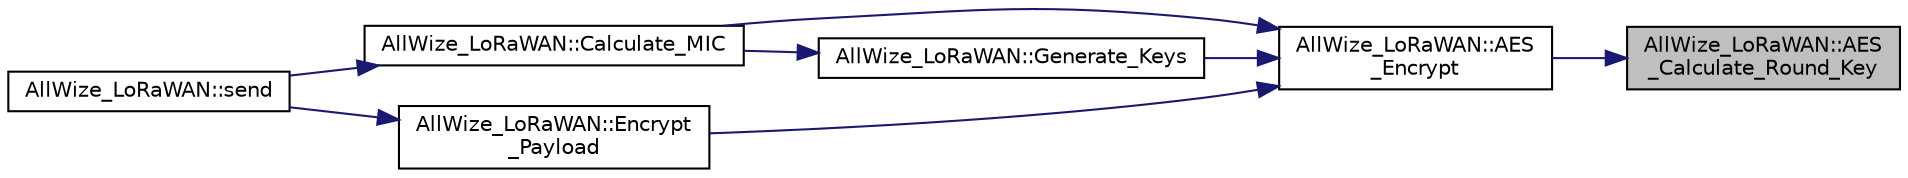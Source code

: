 digraph "AllWize_LoRaWAN::AES_Calculate_Round_Key"
{
 // LATEX_PDF_SIZE
  edge [fontname="Helvetica",fontsize="10",labelfontname="Helvetica",labelfontsize="10"];
  node [fontname="Helvetica",fontsize="10",shape=record];
  rankdir="RL";
  Node1 [label="AllWize_LoRaWAN::AES\l_Calculate_Round_Key",height=0.2,width=0.4,color="black", fillcolor="grey75", style="filled", fontcolor="black",tooltip="Function performs AES Round Key Calculation."];
  Node1 -> Node2 [dir="back",color="midnightblue",fontsize="10",style="solid",fontname="Helvetica"];
  Node2 [label="AllWize_LoRaWAN::AES\l_Encrypt",height=0.2,width=0.4,color="black", fillcolor="white", style="filled",URL="$classAllWize__LoRaWAN.html#a9cf5e5bd060587e005fb354f9e6fb4ff",tooltip="Function used to perform AES encryption."];
  Node2 -> Node3 [dir="back",color="midnightblue",fontsize="10",style="solid",fontname="Helvetica"];
  Node3 [label="AllWize_LoRaWAN::Calculate_MIC",height=0.2,width=0.4,color="black", fillcolor="white", style="filled",URL="$classAllWize__LoRaWAN.html#affeceb3ef34459a595360cb528e6d7d4",tooltip="Function used to calculate the validity of data messages."];
  Node3 -> Node4 [dir="back",color="midnightblue",fontsize="10",style="solid",fontname="Helvetica"];
  Node4 [label="AllWize_LoRaWAN::send",height=0.2,width=0.4,color="black", fillcolor="white", style="filled",URL="$classAllWize__LoRaWAN.html#a99faabcc5e67ed0a2dfde556f9025fcd",tooltip="Function to assemble and send a LoRaWAN package."];
  Node2 -> Node5 [dir="back",color="midnightblue",fontsize="10",style="solid",fontname="Helvetica"];
  Node5 [label="AllWize_LoRaWAN::Encrypt\l_Payload",height=0.2,width=0.4,color="black", fillcolor="white", style="filled",URL="$classAllWize__LoRaWAN.html#a3adabc5a14b21bcce2f5a1695c001c09",tooltip="Function used to encrypt and decrypt the data in a LoRaWAN data packet."];
  Node5 -> Node4 [dir="back",color="midnightblue",fontsize="10",style="solid",fontname="Helvetica"];
  Node2 -> Node6 [dir="back",color="midnightblue",fontsize="10",style="solid",fontname="Helvetica"];
  Node6 [label="AllWize_LoRaWAN::Generate_Keys",height=0.2,width=0.4,color="black", fillcolor="white", style="filled",URL="$classAllWize__LoRaWAN.html#a3d18b784845fe2e172baa89b60b4b65f",tooltip="Function used to generate keys for the MIC calculation."];
  Node6 -> Node3 [dir="back",color="midnightblue",fontsize="10",style="solid",fontname="Helvetica"];
}
